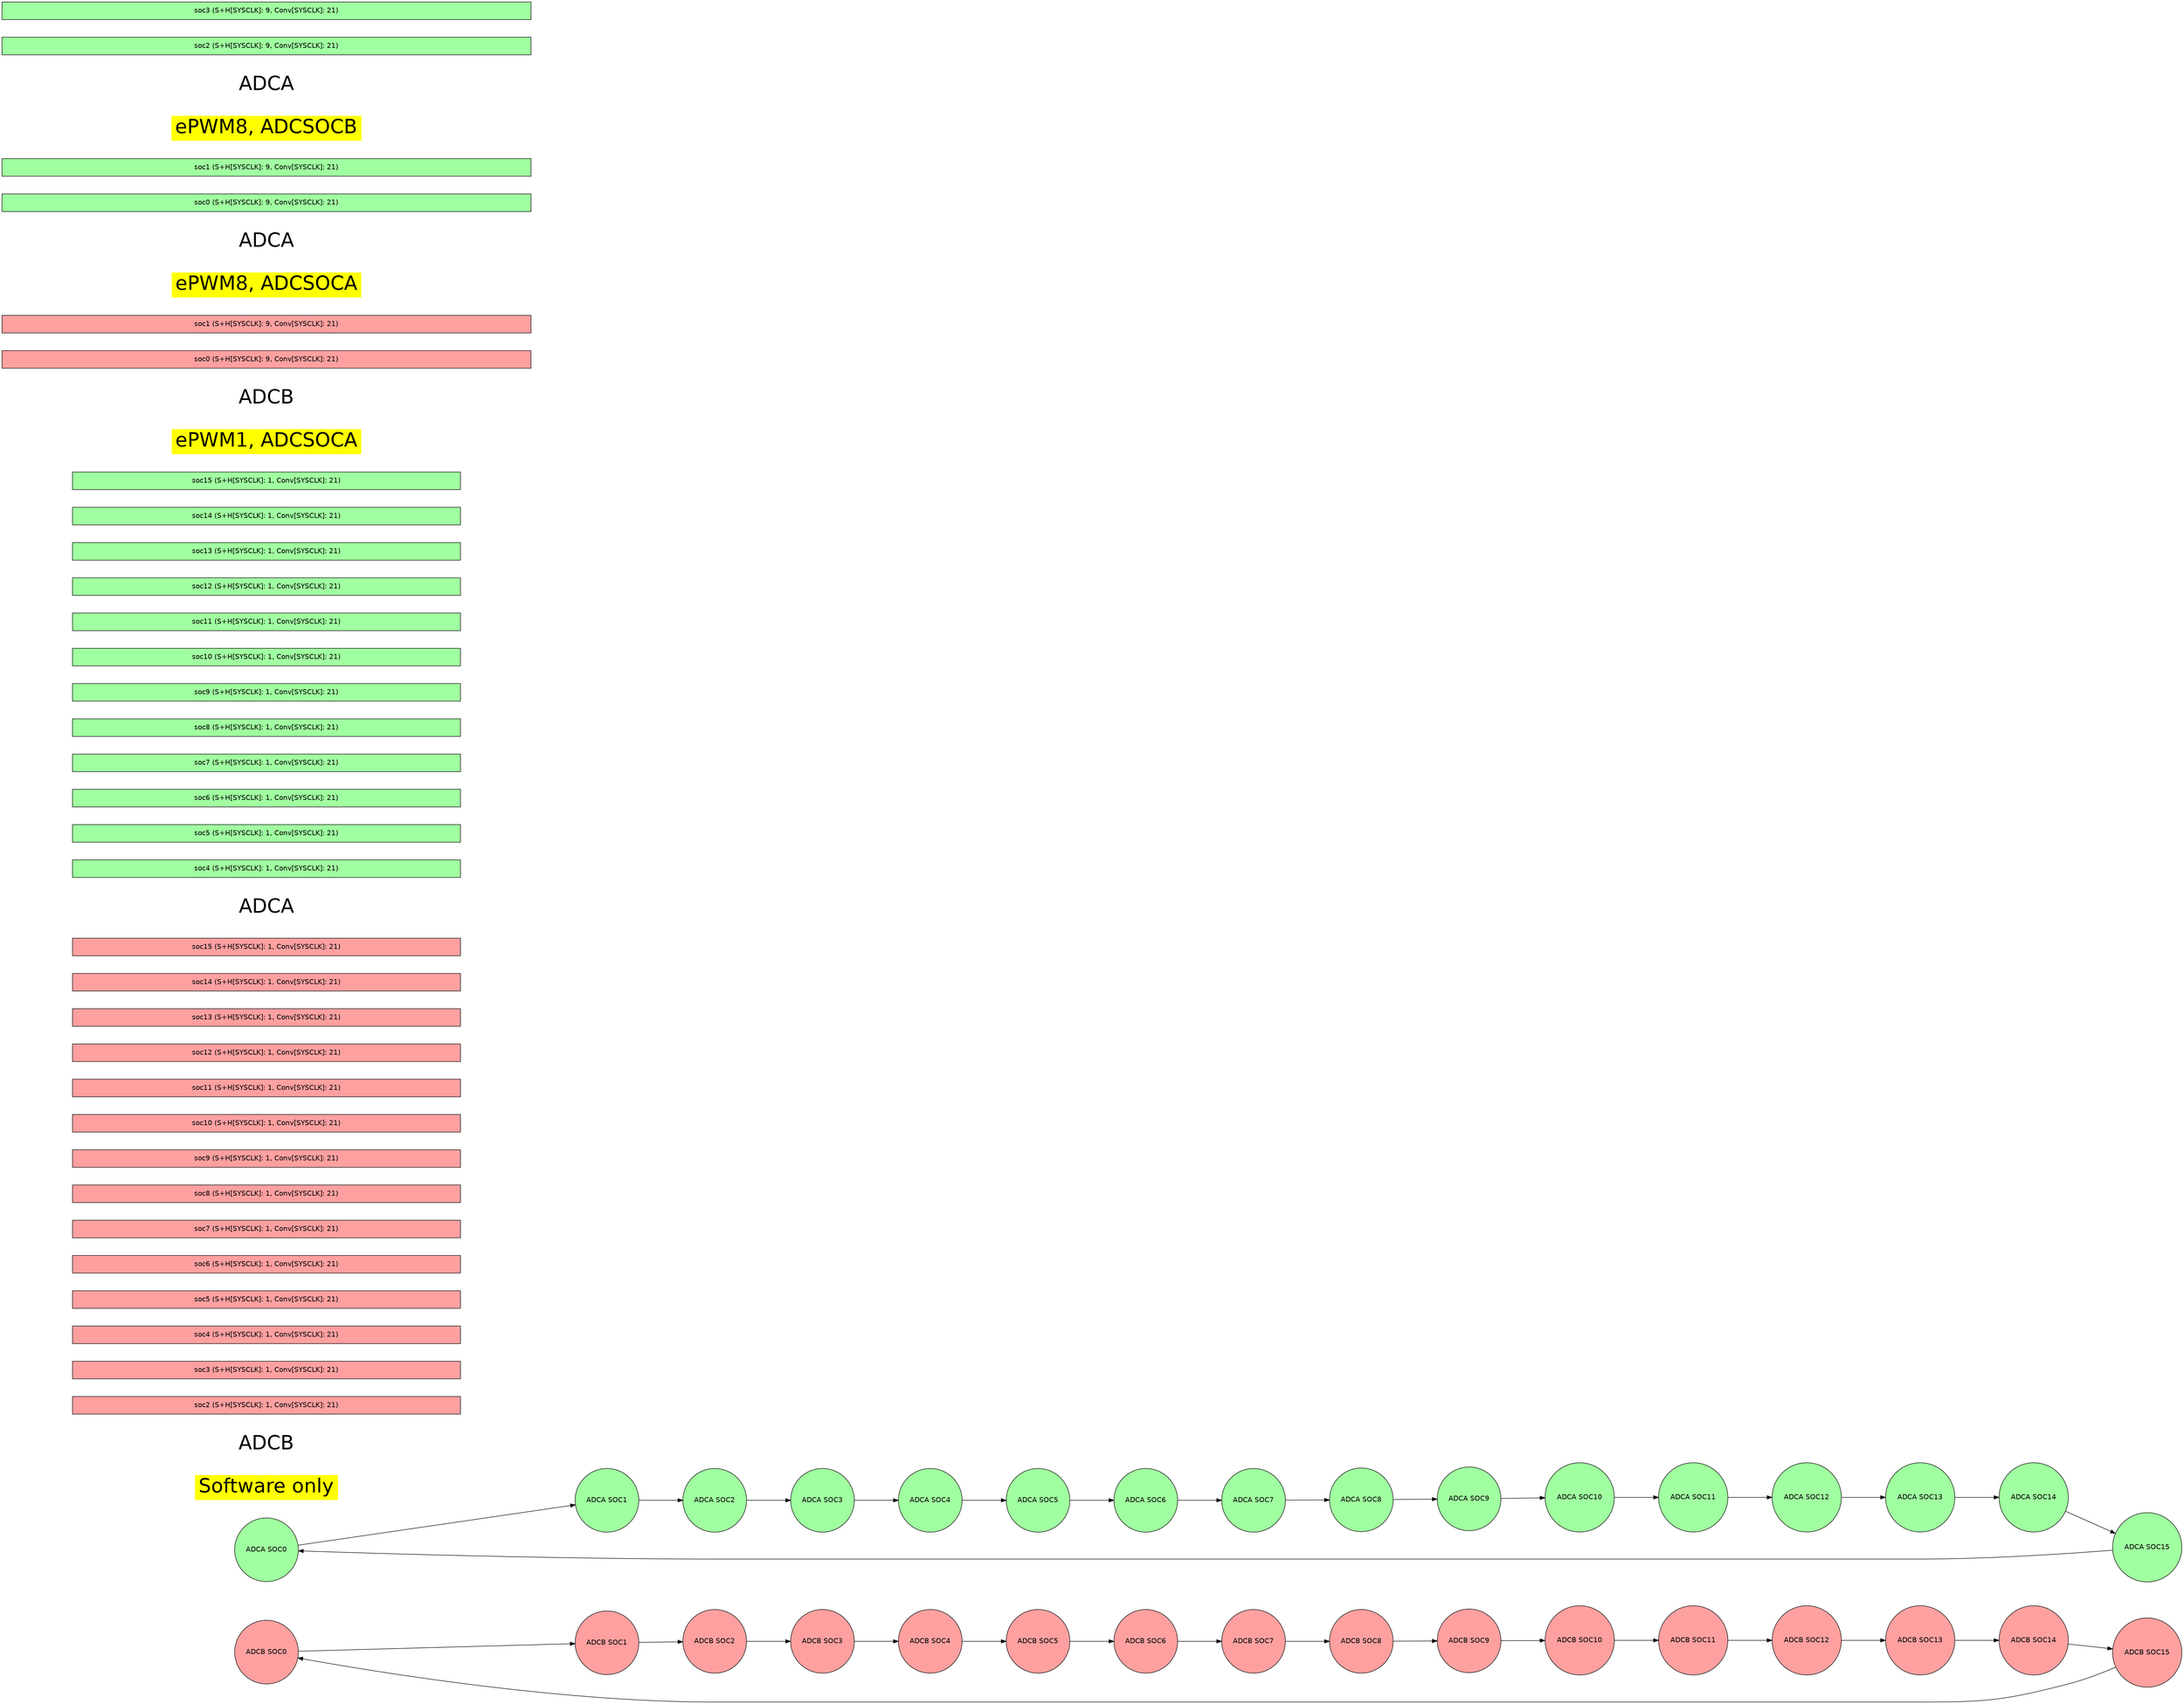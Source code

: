 digraph {
    graph [fontname = "helvetica"];
    node  [fontname = "helvetica"];
    edge  [fontname = "helvetica"];
    graph [mclimit=50 nodesep=0.5 rankdir=LR ranksep=1.25]

    node [shape = circle style=filled];

        adcb_SOC0 [label="ADCB SOC0" fillcolor="#FFA0A0" pos="0.000,7.689!"]
        adcb_SOC1 [label="ADCB SOC1" fillcolor="#FFA0A0" pos="2.942,7.103!"]
        adcb_SOC2 [label="ADCB SOC2" fillcolor="#FFA0A0" pos="5.437,5.437!"]
        adcb_SOC3 [label="ADCB SOC3" fillcolor="#FFA0A0" pos="7.103,2.942!"]
        adcb_SOC4 [label="ADCB SOC4" fillcolor="#FFA0A0" pos="7.689,0.000!"]
        adcb_SOC5 [label="ADCB SOC5" fillcolor="#FFA0A0" pos="7.103,-2.942!"]
        adcb_SOC6 [label="ADCB SOC6" fillcolor="#FFA0A0" pos="5.437,-5.437!"]
        adcb_SOC7 [label="ADCB SOC7" fillcolor="#FFA0A0" pos="2.942,-7.103!"]
        adcb_SOC8 [label="ADCB SOC8" fillcolor="#FFA0A0" pos="0.000,-7.689!"]
        adcb_SOC9 [label="ADCB SOC9" fillcolor="#FFA0A0" pos="-2.942,-7.103!"]
        adcb_SOC10 [label="ADCB SOC10" fillcolor="#FFA0A0" pos="-5.437,-5.437!"]
        adcb_SOC11 [label="ADCB SOC11" fillcolor="#FFA0A0" pos="-7.103,-2.942!"]
        adcb_SOC12 [label="ADCB SOC12" fillcolor="#FFA0A0" pos="-7.689,-0.000!"]
        adcb_SOC13 [label="ADCB SOC13" fillcolor="#FFA0A0" pos="-7.103,2.942!"]
        adcb_SOC14 [label="ADCB SOC14" fillcolor="#FFA0A0" pos="-5.437,5.437!"]
        adcb_SOC15 [label="ADCB SOC15" fillcolor="#FFA0A0" pos="-2.942,7.103!"]
        adcb_SOC0 -> adcb_SOC1
        adcb_SOC1 -> adcb_SOC2
        adcb_SOC2 -> adcb_SOC3
        adcb_SOC3 -> adcb_SOC4
        adcb_SOC4 -> adcb_SOC5
        adcb_SOC5 -> adcb_SOC6
        adcb_SOC6 -> adcb_SOC7
        adcb_SOC7 -> adcb_SOC8
        adcb_SOC8 -> adcb_SOC9
        adcb_SOC9 -> adcb_SOC10
        adcb_SOC10 -> adcb_SOC11
        adcb_SOC11 -> adcb_SOC12
        adcb_SOC12 -> adcb_SOC13
        adcb_SOC13 -> adcb_SOC14
        adcb_SOC14 -> adcb_SOC15
        adcb_SOC15 -> adcb_SOC0
        adca_SOC0 [label="ADCA SOC0" fillcolor="#A0FFA0" pos="0.000,-43.311!"]
        adca_SOC1 [label="ADCA SOC1" fillcolor="#A0FFA0" pos="2.942,-43.897!"]
        adca_SOC2 [label="ADCA SOC2" fillcolor="#A0FFA0" pos="5.437,-45.563!"]
        adca_SOC3 [label="ADCA SOC3" fillcolor="#A0FFA0" pos="7.103,-48.058!"]
        adca_SOC4 [label="ADCA SOC4" fillcolor="#A0FFA0" pos="7.689,-51.000!"]
        adca_SOC5 [label="ADCA SOC5" fillcolor="#A0FFA0" pos="7.103,-53.942!"]
        adca_SOC6 [label="ADCA SOC6" fillcolor="#A0FFA0" pos="5.437,-56.437!"]
        adca_SOC7 [label="ADCA SOC7" fillcolor="#A0FFA0" pos="2.942,-58.103!"]
        adca_SOC8 [label="ADCA SOC8" fillcolor="#A0FFA0" pos="0.000,-58.689!"]
        adca_SOC9 [label="ADCA SOC9" fillcolor="#A0FFA0" pos="-2.942,-58.103!"]
        adca_SOC10 [label="ADCA SOC10" fillcolor="#A0FFA0" pos="-5.437,-56.437!"]
        adca_SOC11 [label="ADCA SOC11" fillcolor="#A0FFA0" pos="-7.103,-53.942!"]
        adca_SOC12 [label="ADCA SOC12" fillcolor="#A0FFA0" pos="-7.689,-51.000!"]
        adca_SOC13 [label="ADCA SOC13" fillcolor="#A0FFA0" pos="-7.103,-48.058!"]
        adca_SOC14 [label="ADCA SOC14" fillcolor="#A0FFA0" pos="-5.437,-45.563!"]
        adca_SOC15 [label="ADCA SOC15" fillcolor="#A0FFA0" pos="-2.942,-43.897!"]
        adca_SOC0 -> adca_SOC1
        adca_SOC1 -> adca_SOC2
        adca_SOC2 -> adca_SOC3
        adca_SOC3 -> adca_SOC4
        adca_SOC4 -> adca_SOC5
        adca_SOC5 -> adca_SOC6
        adca_SOC6 -> adca_SOC7
        adca_SOC7 -> adca_SOC8
        adca_SOC8 -> adca_SOC9
        adca_SOC9 -> adca_SOC10
        adca_SOC10 -> adca_SOC11
        adca_SOC11 -> adca_SOC12
        adca_SOC12 -> adca_SOC13
        adca_SOC13 -> adca_SOC14
        adca_SOC14 -> adca_SOC15
        adca_SOC15 -> adca_SOC0
    node [shape=rect style=filled];
        ADC_TRIGGER_SW_ONLY[label="Software only" fillcolor="yellow"  fontsize="40" color="white" pos="24.000,-3.000!"]
          
        adcb_ADC_TRIGGER_SW_ONLY[label="ADCB"  fontsize="40" fillcolor="white" color="white" pos="24.000,-9.000!"]
          
        adcb_ADC_TRIGGER_SW_ONLY_soc2[label="soc2 (S+H[SYSCLK]: 1, Conv[SYSCLK]: 21)" fillcolor="#FFA0A0" width="11.000" pos="32.500,-9.000!"]
          
        adcb_ADC_TRIGGER_SW_ONLY_soc3[label="soc3 (S+H[SYSCLK]: 1, Conv[SYSCLK]: 21)" fillcolor="#FFA0A0" width="11.000" pos="43.500,-9.000!"]
          
        adcb_ADC_TRIGGER_SW_ONLY_soc4[label="soc4 (S+H[SYSCLK]: 1, Conv[SYSCLK]: 21)" fillcolor="#FFA0A0" width="11.000" pos="54.500,-9.000!"]
          
        adcb_ADC_TRIGGER_SW_ONLY_soc5[label="soc5 (S+H[SYSCLK]: 1, Conv[SYSCLK]: 21)" fillcolor="#FFA0A0" width="11.000" pos="65.500,-9.000!"]
          
        adcb_ADC_TRIGGER_SW_ONLY_soc6[label="soc6 (S+H[SYSCLK]: 1, Conv[SYSCLK]: 21)" fillcolor="#FFA0A0" width="11.000" pos="76.500,-9.000!"]
          
        adcb_ADC_TRIGGER_SW_ONLY_soc7[label="soc7 (S+H[SYSCLK]: 1, Conv[SYSCLK]: 21)" fillcolor="#FFA0A0" width="11.000" pos="87.500,-9.000!"]
          
        adcb_ADC_TRIGGER_SW_ONLY_soc8[label="soc8 (S+H[SYSCLK]: 1, Conv[SYSCLK]: 21)" fillcolor="#FFA0A0" width="11.000" pos="98.500,-9.000!"]
          
        adcb_ADC_TRIGGER_SW_ONLY_soc9[label="soc9 (S+H[SYSCLK]: 1, Conv[SYSCLK]: 21)" fillcolor="#FFA0A0" width="11.000" pos="109.500,-9.000!"]
          
        adcb_ADC_TRIGGER_SW_ONLY_soc10[label="soc10 (S+H[SYSCLK]: 1, Conv[SYSCLK]: 21)" fillcolor="#FFA0A0" width="11.000" pos="120.500,-9.000!"]
          
        adcb_ADC_TRIGGER_SW_ONLY_soc11[label="soc11 (S+H[SYSCLK]: 1, Conv[SYSCLK]: 21)" fillcolor="#FFA0A0" width="11.000" pos="131.500,-9.000!"]
          
        adcb_ADC_TRIGGER_SW_ONLY_soc12[label="soc12 (S+H[SYSCLK]: 1, Conv[SYSCLK]: 21)" fillcolor="#FFA0A0" width="11.000" pos="142.500,-9.000!"]
          
        adcb_ADC_TRIGGER_SW_ONLY_soc13[label="soc13 (S+H[SYSCLK]: 1, Conv[SYSCLK]: 21)" fillcolor="#FFA0A0" width="11.000" pos="153.500,-9.000!"]
          
        adcb_ADC_TRIGGER_SW_ONLY_soc14[label="soc14 (S+H[SYSCLK]: 1, Conv[SYSCLK]: 21)" fillcolor="#FFA0A0" width="11.000" pos="164.500,-9.000!"]
          
        adcb_ADC_TRIGGER_SW_ONLY_soc15[label="soc15 (S+H[SYSCLK]: 1, Conv[SYSCLK]: 21)" fillcolor="#FFA0A0" width="11.000" pos="175.500,-9.000!"]
          
        adca_ADC_TRIGGER_SW_ONLY[label="ADCA"  fontsize="40" fillcolor="white" color="white" pos="24.000,-12.000!"]
          
        adca_ADC_TRIGGER_SW_ONLY_soc4[label="soc4 (S+H[SYSCLK]: 1, Conv[SYSCLK]: 21)" fillcolor="#A0FFA0" width="11.000" pos="32.500,-12.000!"]
          
        adca_ADC_TRIGGER_SW_ONLY_soc5[label="soc5 (S+H[SYSCLK]: 1, Conv[SYSCLK]: 21)" fillcolor="#A0FFA0" width="11.000" pos="43.500,-12.000!"]
          
        adca_ADC_TRIGGER_SW_ONLY_soc6[label="soc6 (S+H[SYSCLK]: 1, Conv[SYSCLK]: 21)" fillcolor="#A0FFA0" width="11.000" pos="54.500,-12.000!"]
          
        adca_ADC_TRIGGER_SW_ONLY_soc7[label="soc7 (S+H[SYSCLK]: 1, Conv[SYSCLK]: 21)" fillcolor="#A0FFA0" width="11.000" pos="65.500,-12.000!"]
          
        adca_ADC_TRIGGER_SW_ONLY_soc8[label="soc8 (S+H[SYSCLK]: 1, Conv[SYSCLK]: 21)" fillcolor="#A0FFA0" width="11.000" pos="76.500,-12.000!"]
          
        adca_ADC_TRIGGER_SW_ONLY_soc9[label="soc9 (S+H[SYSCLK]: 1, Conv[SYSCLK]: 21)" fillcolor="#A0FFA0" width="11.000" pos="87.500,-12.000!"]
          
        adca_ADC_TRIGGER_SW_ONLY_soc10[label="soc10 (S+H[SYSCLK]: 1, Conv[SYSCLK]: 21)" fillcolor="#A0FFA0" width="11.000" pos="98.500,-12.000!"]
          
        adca_ADC_TRIGGER_SW_ONLY_soc11[label="soc11 (S+H[SYSCLK]: 1, Conv[SYSCLK]: 21)" fillcolor="#A0FFA0" width="11.000" pos="109.500,-12.000!"]
          
        adca_ADC_TRIGGER_SW_ONLY_soc12[label="soc12 (S+H[SYSCLK]: 1, Conv[SYSCLK]: 21)" fillcolor="#A0FFA0" width="11.000" pos="120.500,-12.000!"]
          
        adca_ADC_TRIGGER_SW_ONLY_soc13[label="soc13 (S+H[SYSCLK]: 1, Conv[SYSCLK]: 21)" fillcolor="#A0FFA0" width="11.000" pos="131.500,-12.000!"]
          
        adca_ADC_TRIGGER_SW_ONLY_soc14[label="soc14 (S+H[SYSCLK]: 1, Conv[SYSCLK]: 21)" fillcolor="#A0FFA0" width="11.000" pos="142.500,-12.000!"]
          
        adca_ADC_TRIGGER_SW_ONLY_soc15[label="soc15 (S+H[SYSCLK]: 1, Conv[SYSCLK]: 21)" fillcolor="#A0FFA0" width="11.000" pos="153.500,-12.000!"]
        ADC_TRIGGER_EPWM1_SOCA[label="ePWM1, ADCSOCA" fillcolor="yellow"  fontsize="40" color="white" pos="24.000,-15.000!"]
          
        adcb_ADC_TRIGGER_EPWM1_SOCA[label="ADCB"  fontsize="40" fillcolor="white" color="white" pos="24.000,-21.000!"]
          
        adcb_ADC_TRIGGER_EPWM1_SOCA_soc0[label="soc0 (S+H[SYSCLK]: 9, Conv[SYSCLK]: 21)" fillcolor="#FFA0A0" width="15.000" pos="34.500,-21.000!"]
          
        adcb_ADC_TRIGGER_EPWM1_SOCA_soc1[label="soc1 (S+H[SYSCLK]: 9, Conv[SYSCLK]: 21)" fillcolor="#FFA0A0" width="15.000" pos="49.500,-21.000!"]
        ADC_TRIGGER_EPWM8_SOCA[label="ePWM8, ADCSOCA" fillcolor="yellow"  fontsize="40" color="white" pos="24.000,-24.000!"]
          
        adca_ADC_TRIGGER_EPWM8_SOCA[label="ADCA"  fontsize="40" fillcolor="white" color="white" pos="24.000,-30.000!"]
          
        adca_ADC_TRIGGER_EPWM8_SOCA_soc0[label="soc0 (S+H[SYSCLK]: 9, Conv[SYSCLK]: 21)" fillcolor="#A0FFA0" width="15.000" pos="34.500,-30.000!"]
          
        adca_ADC_TRIGGER_EPWM8_SOCA_soc1[label="soc1 (S+H[SYSCLK]: 9, Conv[SYSCLK]: 21)" fillcolor="#A0FFA0" width="15.000" pos="49.500,-30.000!"]
        ADC_TRIGGER_EPWM8_SOCB[label="ePWM8, ADCSOCB" fillcolor="yellow"  fontsize="40" color="white" pos="24.000,-33.000!"]
          
        adca_ADC_TRIGGER_EPWM8_SOCB[label="ADCA"  fontsize="40" fillcolor="white" color="white" pos="24.000,-39.000!"]
          
        adca_ADC_TRIGGER_EPWM8_SOCB_soc2[label="soc2 (S+H[SYSCLK]: 9, Conv[SYSCLK]: 21)" fillcolor="#A0FFA0" width="15.000" pos="34.500,-39.000!"]
          
        adca_ADC_TRIGGER_EPWM8_SOCB_soc3[label="soc3 (S+H[SYSCLK]: 9, Conv[SYSCLK]: 21)" fillcolor="#A0FFA0" width="15.000" pos="49.500,-39.000!"]
}
